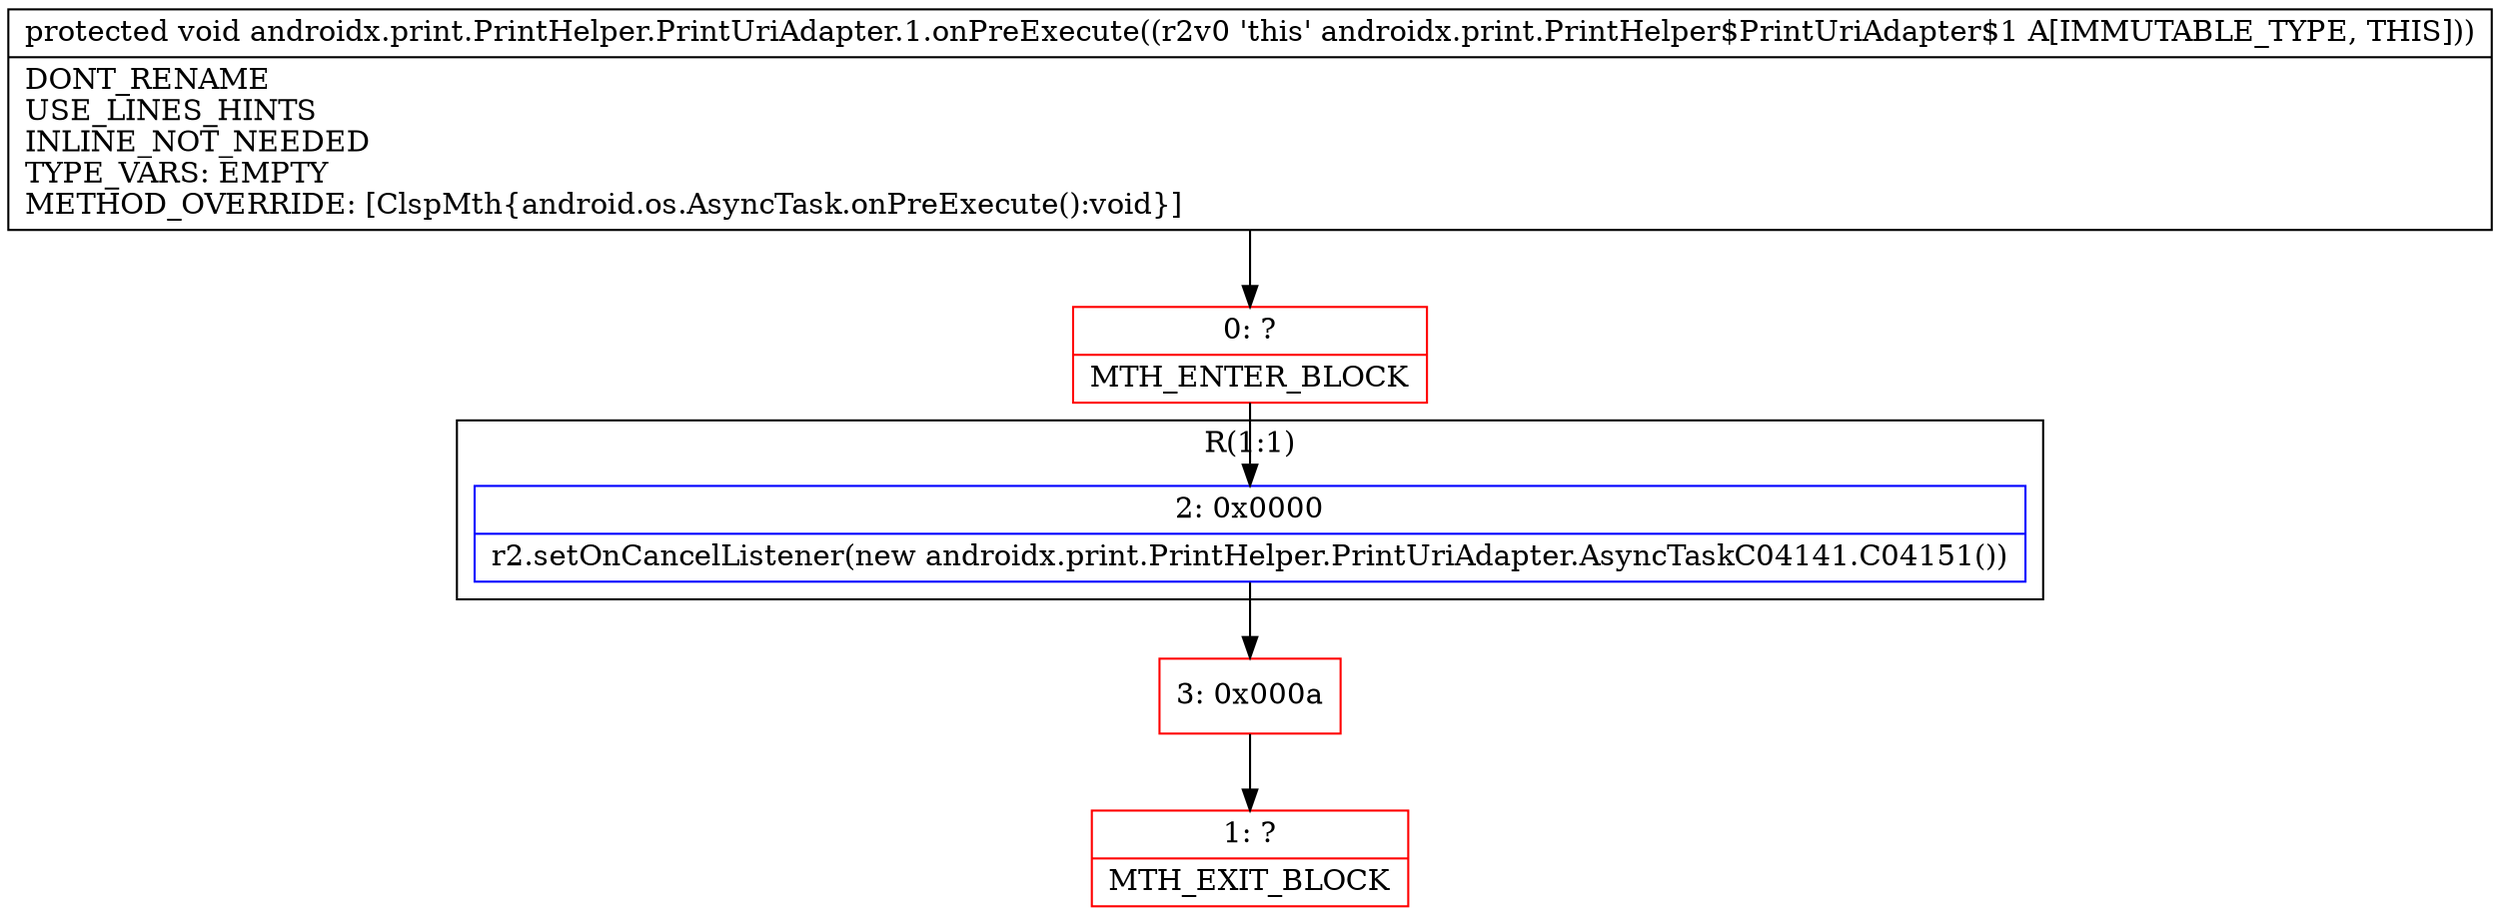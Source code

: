 digraph "CFG forandroidx.print.PrintHelper.PrintUriAdapter.1.onPreExecute()V" {
subgraph cluster_Region_1932708182 {
label = "R(1:1)";
node [shape=record,color=blue];
Node_2 [shape=record,label="{2\:\ 0x0000|r2.setOnCancelListener(new androidx.print.PrintHelper.PrintUriAdapter.AsyncTaskC04141.C04151())\l}"];
}
Node_0 [shape=record,color=red,label="{0\:\ ?|MTH_ENTER_BLOCK\l}"];
Node_3 [shape=record,color=red,label="{3\:\ 0x000a}"];
Node_1 [shape=record,color=red,label="{1\:\ ?|MTH_EXIT_BLOCK\l}"];
MethodNode[shape=record,label="{protected void androidx.print.PrintHelper.PrintUriAdapter.1.onPreExecute((r2v0 'this' androidx.print.PrintHelper$PrintUriAdapter$1 A[IMMUTABLE_TYPE, THIS]))  | DONT_RENAME\lUSE_LINES_HINTS\lINLINE_NOT_NEEDED\lTYPE_VARS: EMPTY\lMETHOD_OVERRIDE: [ClspMth\{android.os.AsyncTask.onPreExecute():void\}]\l}"];
MethodNode -> Node_0;Node_2 -> Node_3;
Node_0 -> Node_2;
Node_3 -> Node_1;
}

